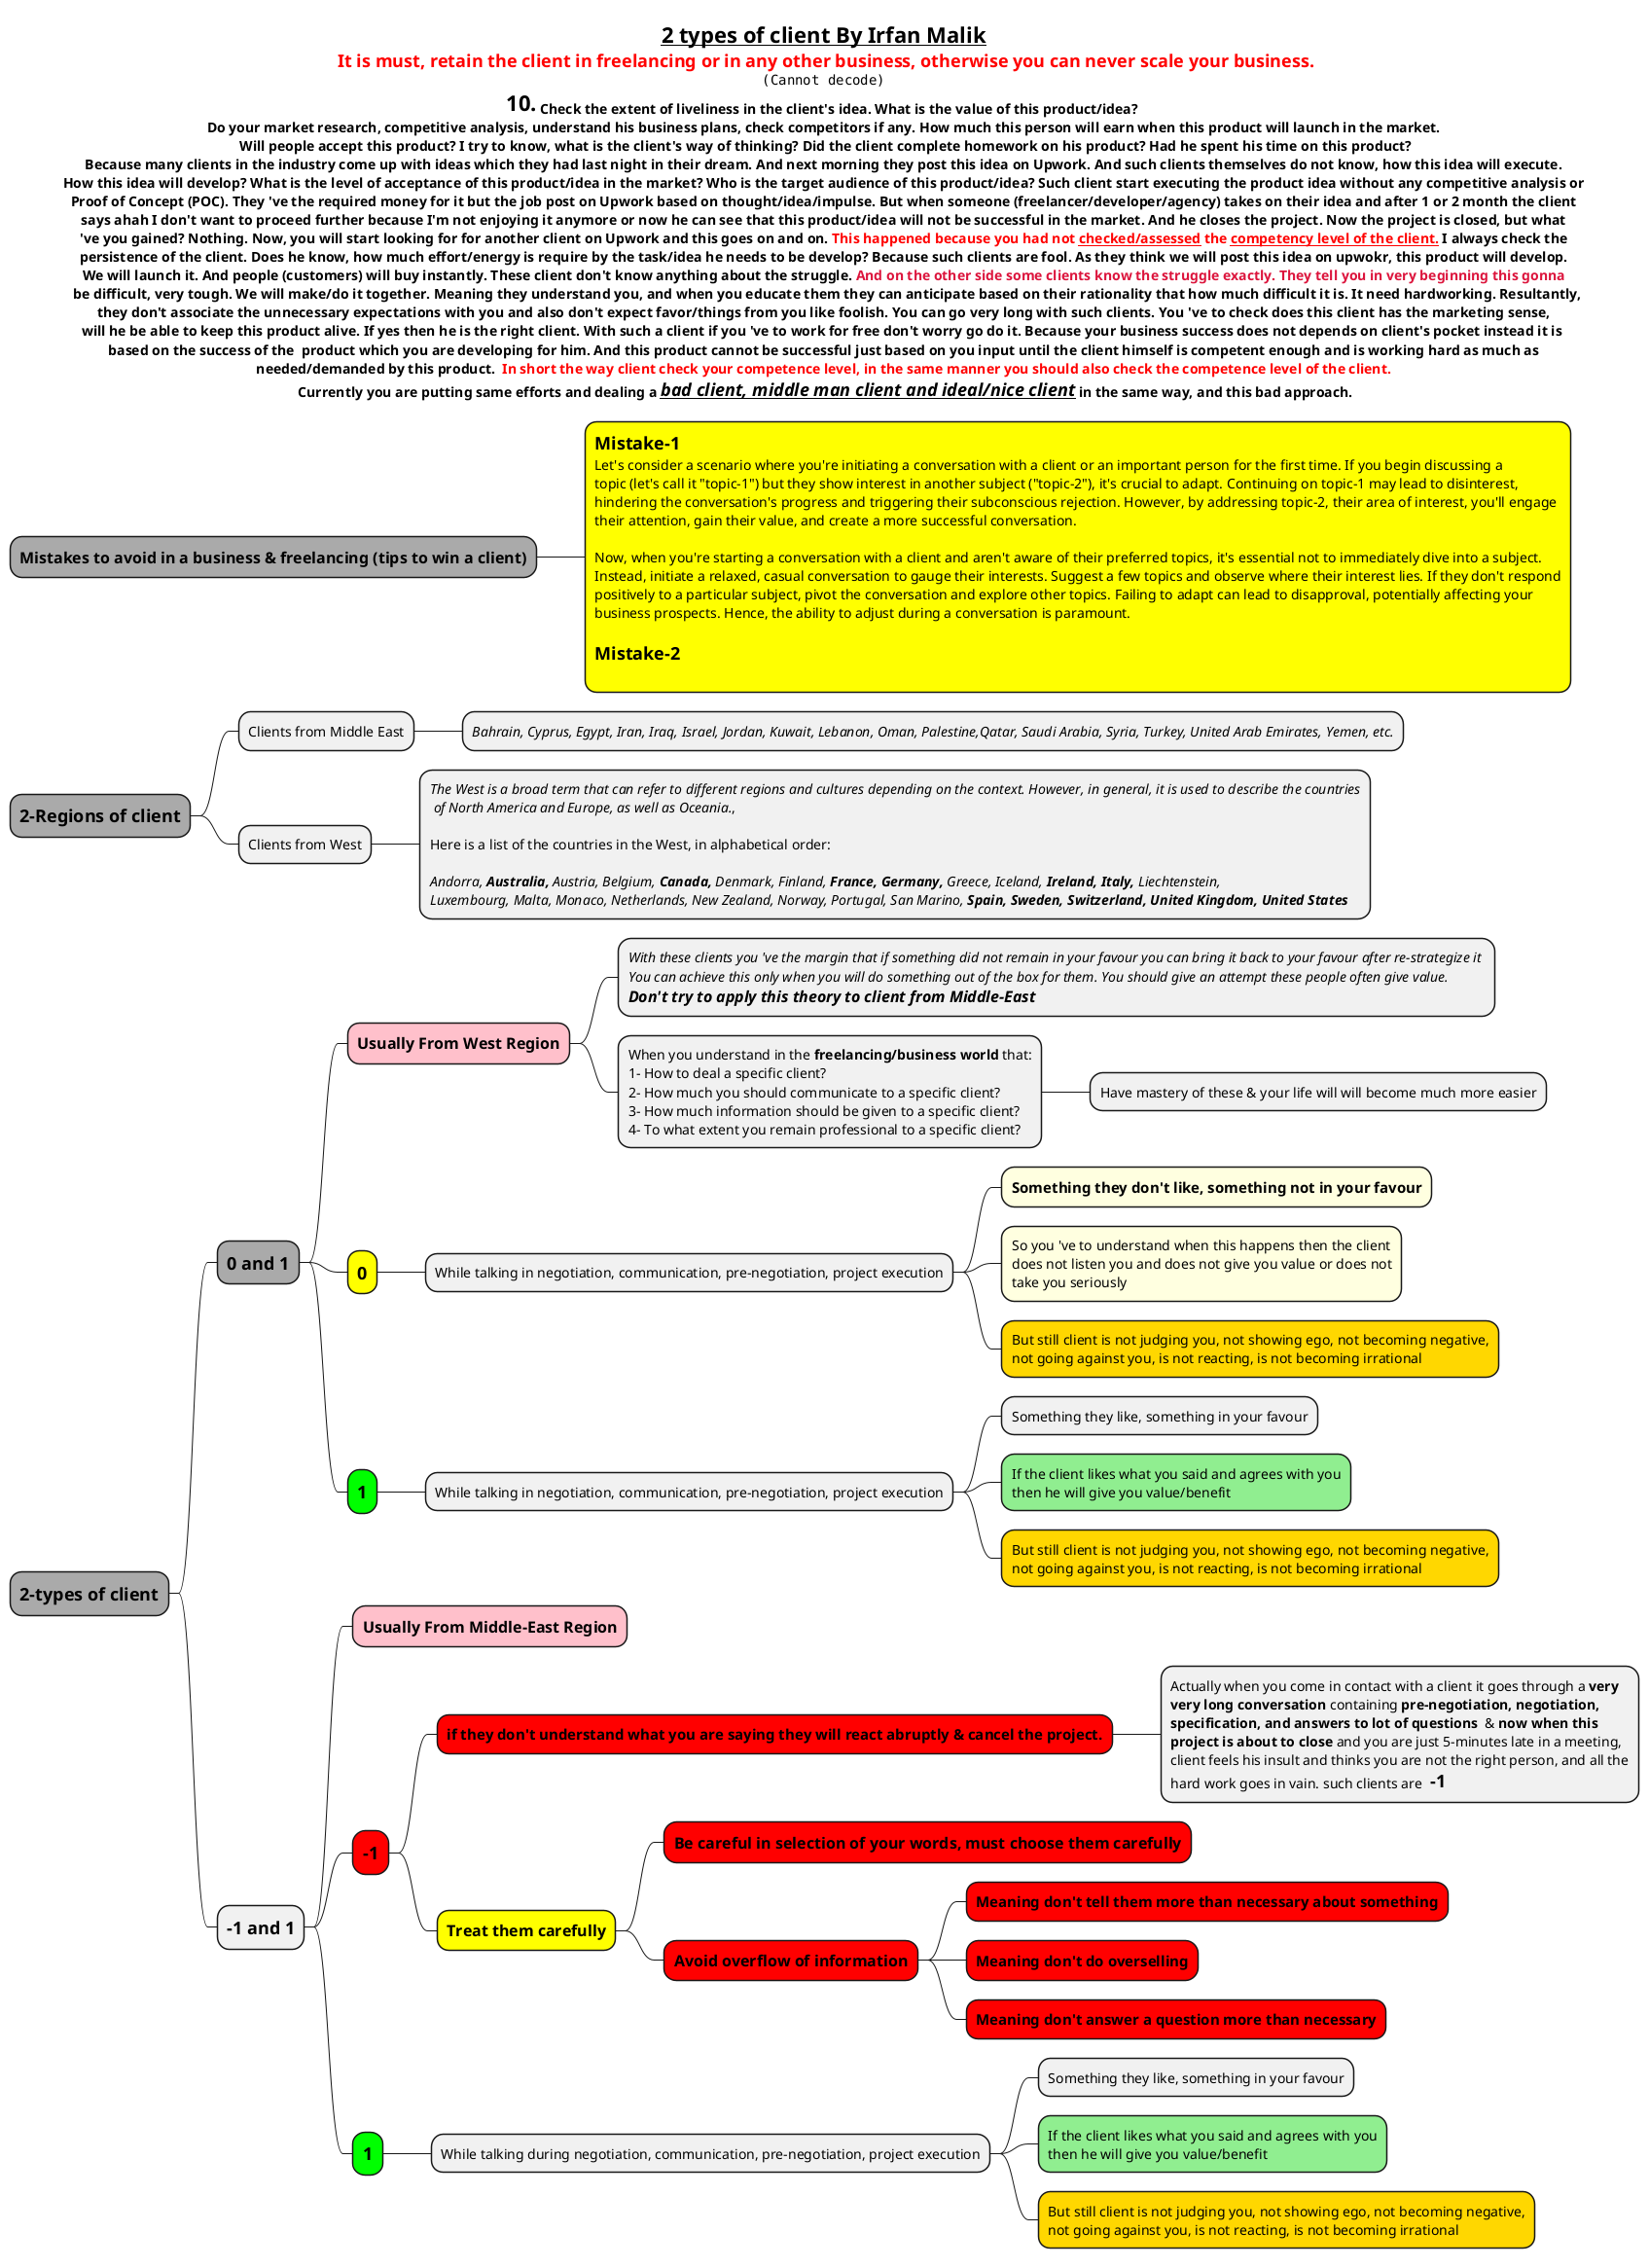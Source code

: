 @startmindmap
title = __2 types of client By Irfan Malik__\n<size:18> <color #red>It is must, retain the client in freelancing or in any other business, otherwise you can never scale your business.\n<img:images/img.png>\n<size:22>10.</size> Check the extent of liveliness in the client's idea. What is the value of this product/idea? \nDo your market research, competitive analysis, understand his business plans, check competitors if any. How much this person will earn when this product will launch in the market.\n Will people accept this product? I try to know, what is the client's way of thinking? Did the client complete homework on his product? Had he spent his time on this product?\nBecause many clients in the industry come up with ideas which they had last night in their dream. And next morning they post this idea on Upwork. And such clients themselves do not know, how this idea will execute.\n How this idea will develop? What is the level of acceptance of this product/idea in the market? Who is the target audience of this product/idea? Such client start executing the product idea without any competitive analysis or \n Proof of Concept (POC). They 've the required money for it but the job post on Upwork based on thought/idea/impulse. But when someone (freelancer/developer/agency) takes on their idea and after 1 or 2 month the client \nsays ahah I don't want to proceed further because I'm not enjoying it anymore or now he can see that this product/idea will not be successful in the market. And he closes the project. Now the project is closed, but what\n 've you gained? Nothing. Now, you will start looking for for another client on Upwork and this goes on and on.<color #red> This happened because you had not __checked/assessed__ the __competency level of the client.__</color> I always check the \npersistence of the client. Does he know, how much effort/energy is require by the task/idea he needs to be develop? Because such clients are fool. As they think we will post this idea on upwokr, this product will develop.\nWe will launch it. And people (customers) will buy instantly. These client don't know anything about the struggle. <color #crimson>And on the other side some clients know the struggle exactly. They tell you in very beginning this gonna\n  be difficult, very tough. We will make/do it together. Meaning they understand you, and when you educate them they can anticipate based on their rationality that how much difficult it is. It need hardworking. Resultantly,\n they don't associate the unnecessary expectations with you and also don't expect favor/things from you like foolish. You can go very long with such clients. You 've to check does this client has the marketing sense, \nwill he be able to keep this product alive. If yes then he is the right client. With such a client if you 've to work for free don't worry go do it. Because your business success does not depends on client's pocket instead it is \n based on the success of the  product which you are developing for him. And this product cannot be successful just based on you input until the client himself is competent enough and is working hard as much as \n needed/demanded by this product. <color #red> In short the way client check your competence level, in the same manner you should also check the competence level of the client. \n Currently you are putting same efforts and dealing a <size:18>//__bad client, middle man client and ideal/nice client__//</size> in the same way, and this bad approach.

*[#a] ==Mistakes to avoid in a business & freelancing (tips to win a client)
**[#yellow]:=Mistake-1
Let's consider a scenario where you're initiating a conversation with a client or an important person for the first time. If you begin discussing a
topic (let's call it "topic-1") but they show interest in another subject ("topic-2"), it's crucial to adapt. Continuing on topic-1 may lead to disinterest,
hindering the conversation's progress and triggering their subconscious rejection. However, by addressing topic-2, their area of interest, you'll engage
their attention, gain their value, and create a more successful conversation.

Now, when you're starting a conversation with a client and aren't aware of their preferred topics, it's essential not to immediately dive into a subject.
Instead, initiate a relaxed, casual conversation to gauge their interests. Suggest a few topics and observe where their interest lies. If they don't respond
positively to a particular subject, pivot the conversation and explore other topics. Failing to adapt can lead to disapproval, potentially affecting your
business prospects. Hence, the ability to adjust during a conversation is paramount.

= Mistake-2
;

*[#a] =2-Regions of client
** Clients from Middle East
*** ====Bahrain, Cyprus, Egypt, Iran, Iraq, Israel, Jordan, Kuwait, Lebanon, Oman, Palestine,Qatar, Saudi Arabia, Syria, Turkey, United Arab Emirates, Yemen, etc.
** Clients from West
***:====The West is a broad term that can refer to different regions and cultures depending on the context. However, in general, it is used to describe the countries
 //of North America and Europe, as well as Oceania.//,

Here is a list of the countries in the West, in alphabetical order:

//Andorra, **Australia, **Austria, Belgium, **Canada,** Denmark, Finland, **France, Germany,** Greece, Iceland, **Ireland, Italy,** Liechtenstein, //
//Luxembourg, Malta, Monaco, Netherlands, New Zealand, Norway, Portugal, San Marino, **Spain, Sweden, Switzerland, United Kingdom, United States**//;


*[#a] =2-types of client
**[#a] =0 and 1
***[#pink] ==Usually From West Region
****://With these clients you 've the margin that if something did not remain in your favour you can bring it back to your favour after re-strategize it //
//You can achieve this only when you will do something out of the box for them. You should give an attempt these people often give value. //
===//Don't try to apply this theory to client from Middle-East//;
****:When you understand in the **freelancing/business world** that:
1- How to deal a specific client?
2- How much you should communicate to a specific client?
3- How much information should be given to a specific client?
4- To what extent you remain professional to a specific client?;
***** Have mastery of these & your life will will become much more easier
***[#yellow] =0
**** While talking in negotiation, communication, pre-negotiation, project execution
*****[#lightyellow] ===Something they don't like, something not in your favour
*****[#lightyellow] So you 've to understand when this happens then the client\ndoes not listen you and does not give you value or does not\ntake you seriously
*****[#gold] But still client is not judging you, not showing ego, not becoming negative,\nnot going against you, is not reacting, is not becoming irrational
***[#lime] =1
**** While talking in negotiation, communication, pre-negotiation, project execution
***** Something they like, something in your favour
*****[#lightgreen] If the client likes what you said and agrees with you\nthen he will give you value/benefit
*****[#gold] But still client is not judging you, not showing ego, not becoming negative,\nnot going against you, is not reacting, is not becoming irrational

** =-1 and 1
***[#pink] ==Usually From Middle-East Region
***[#red] =-1
****[#red] ===if they don't understand what you are saying they will react abruptly & cancel the project.
*****:Actually when you come in contact with a client it goes through a **very**
**very long conversation** containing **pre-negotiation, negotiation, **
**specification, and answers to lot of questions**  & **now when this**
**project is about to close** and you are just 5-minutes late in a meeting,
client feels his insult and thinks you are not the right person, and all the
hard work goes in vain. such clients are <size:18> **-1**;
****[#yellow] ==Treat them carefully
*****[#red] ==Be careful in selection of your words, must choose them carefully
*****[#red] ==Avoid overflow of information
******[#red] ===Meaning don't tell them more than necessary about something
******[#red] ===Meaning don't do overselling
******[#red] ===Meaning don't answer a question more than necessary
***[#lime] =1
**** While talking during negotiation, communication, pre-negotiation, project execution
***** Something they like, something in your favour
*****[#lightgreen] If the client likes what you said and agrees with you\nthen he will give you value/benefit
*****[#gold] But still client is not judging you, not showing ego, not becoming negative,\nnot going against you, is not reacting, is not becoming irrational
@endmindmap
